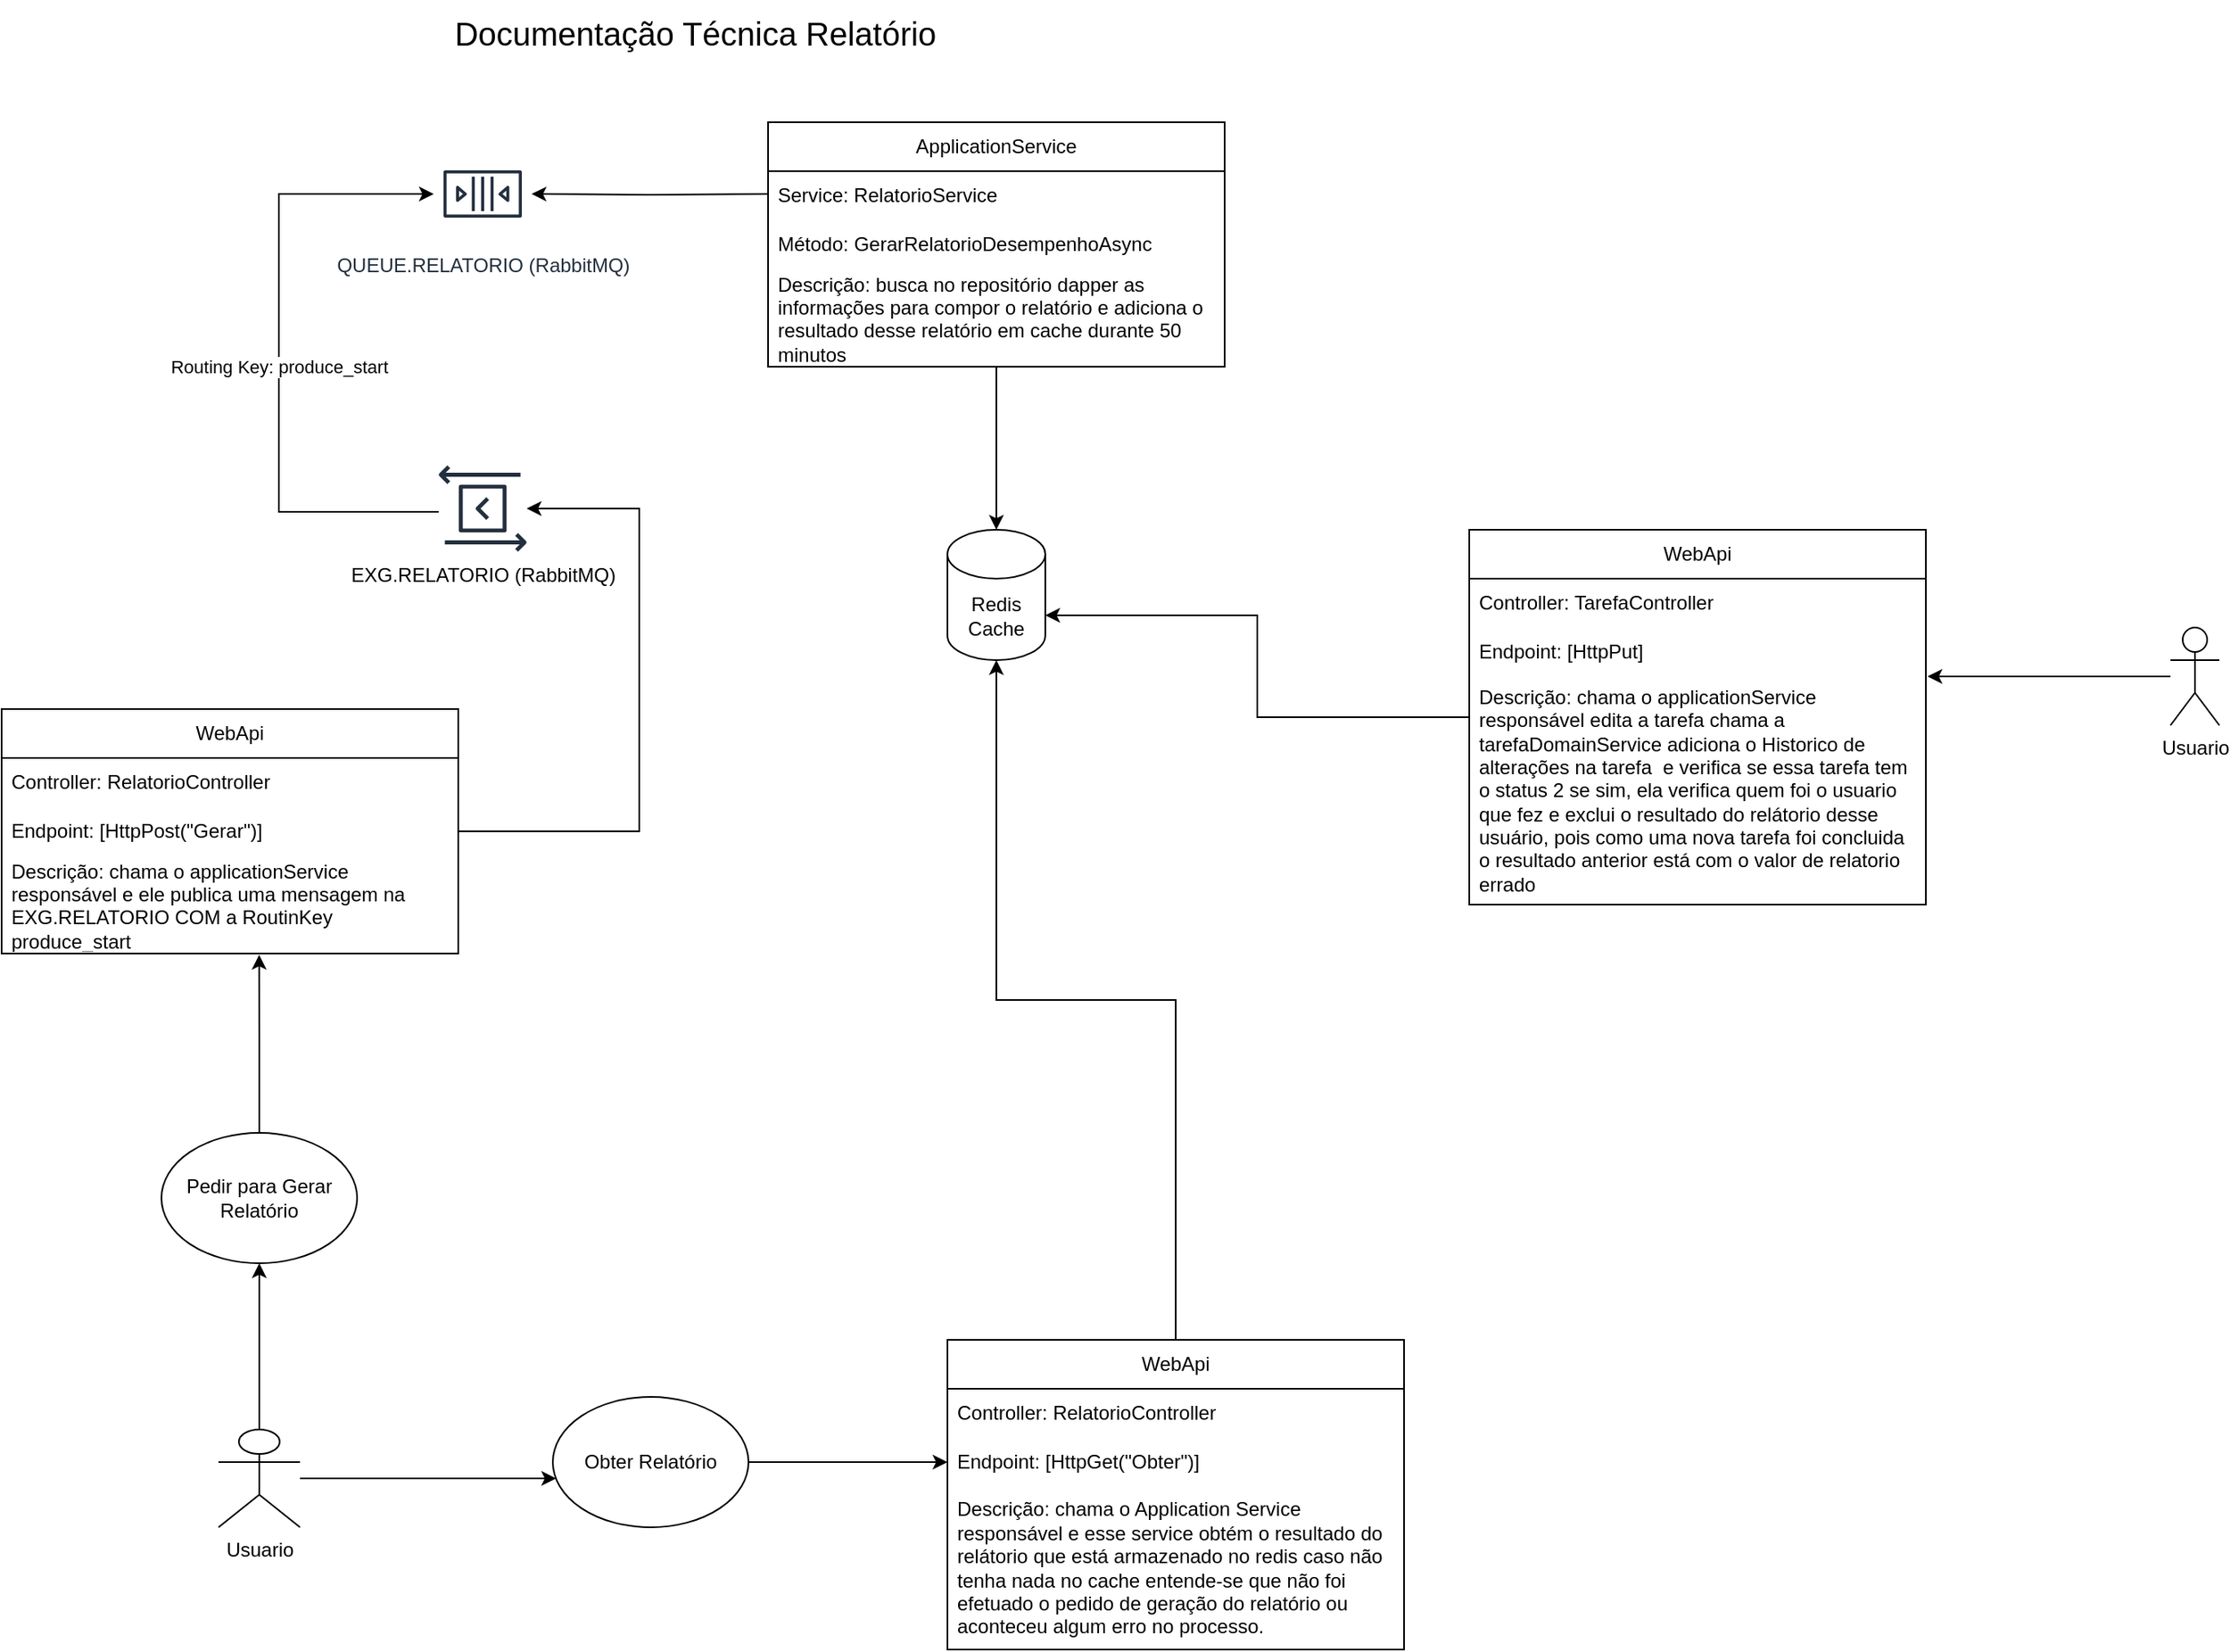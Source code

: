 <mxfile version="24.7.7">
  <diagram name="Página-1" id="fbKrgl6ex-JQyzwefEKs">
    <mxGraphModel dx="2053" dy="676" grid="1" gridSize="10" guides="1" tooltips="1" connect="1" arrows="1" fold="1" page="1" pageScale="1" pageWidth="827" pageHeight="1169" math="0" shadow="0">
      <root>
        <mxCell id="0" />
        <mxCell id="1" parent="0" />
        <mxCell id="KQILi5NAHvfBUOCa5aBi-2" value="Documentação Técnica Relatório" style="text;html=1;align=center;verticalAlign=middle;resizable=0;points=[];autosize=1;strokeColor=none;fillColor=none;fontSize=20;" parent="1" vertex="1">
          <mxGeometry x="135" y="325" width="320" height="40" as="geometry" />
        </mxCell>
        <mxCell id="KQILi5NAHvfBUOCa5aBi-5" value="" style="edgeStyle=orthogonalEdgeStyle;rounded=0;orthogonalLoop=1;jettySize=auto;html=1;" parent="1" target="KQILi5NAHvfBUOCa5aBi-4" edge="1">
          <mxGeometry relative="1" as="geometry">
            <mxPoint x="340" y="444" as="sourcePoint" />
          </mxGeometry>
        </mxCell>
        <mxCell id="KQILi5NAHvfBUOCa5aBi-4" value="QUEUE.RELATORIO (RabbitMQ)&lt;div&gt;&lt;br&gt;&lt;/div&gt;" style="sketch=0;outlineConnect=0;fontColor=#232F3E;gradientColor=none;strokeColor=#232F3E;fillColor=#ffffff;dashed=0;verticalLabelPosition=bottom;verticalAlign=top;align=center;html=1;fontSize=12;fontStyle=0;aspect=fixed;shape=mxgraph.aws4.resourceIcon;resIcon=mxgraph.aws4.queue;" parent="1" vertex="1">
          <mxGeometry x="135" y="414" width="60" height="60" as="geometry" />
        </mxCell>
        <mxCell id="KQILi5NAHvfBUOCa5aBi-9" style="edgeStyle=orthogonalEdgeStyle;rounded=0;orthogonalLoop=1;jettySize=auto;html=1;" parent="1" source="KQILi5NAHvfBUOCa5aBi-6" target="KQILi5NAHvfBUOCa5aBi-4" edge="1">
          <mxGeometry relative="1" as="geometry">
            <mxPoint x="40" y="440" as="targetPoint" />
            <Array as="points">
              <mxPoint x="40" y="639" />
              <mxPoint x="40" y="444" />
            </Array>
          </mxGeometry>
        </mxCell>
        <mxCell id="KQILi5NAHvfBUOCa5aBi-11" value="Routing Key:&amp;nbsp;produce_start" style="edgeLabel;html=1;align=center;verticalAlign=middle;resizable=0;points=[];" parent="KQILi5NAHvfBUOCa5aBi-9" vertex="1" connectable="0">
          <mxGeometry x="-0.579" y="1" relative="1" as="geometry">
            <mxPoint x="-17" y="-90" as="offset" />
          </mxGeometry>
        </mxCell>
        <mxCell id="KQILi5NAHvfBUOCa5aBi-6" value="EXG.RELATORIO (RabbitMQ)&lt;div&gt;&lt;br&gt;&lt;/div&gt;" style="sketch=0;outlineConnect=0;dashed=0;verticalLabelPosition=bottom;verticalAlign=top;align=center;html=1;fontSize=12;fontStyle=0;aspect=fixed;pointerEvents=1;shape=mxgraph.aws4.data_exchange_for_apis;fillColor=#232F3E;strokeColor=#2000BF;" parent="1" vertex="1">
          <mxGeometry x="138" y="610" width="54" height="54" as="geometry" />
        </mxCell>
        <mxCell id="KQILi5NAHvfBUOCa5aBi-28" value="" style="edgeStyle=orthogonalEdgeStyle;rounded=0;orthogonalLoop=1;jettySize=auto;html=1;" parent="1" source="KQILi5NAHvfBUOCa5aBi-14" target="KQILi5NAHvfBUOCa5aBi-27" edge="1">
          <mxGeometry relative="1" as="geometry" />
        </mxCell>
        <mxCell id="KQILi5NAHvfBUOCa5aBi-14" value="ApplicationService" style="swimlane;fontStyle=0;childLayout=stackLayout;horizontal=1;startSize=30;horizontalStack=0;resizeParent=1;resizeParentMax=0;resizeLast=0;collapsible=1;marginBottom=0;whiteSpace=wrap;html=1;" parent="1" vertex="1">
          <mxGeometry x="340" y="400" width="280" height="150" as="geometry">
            <mxRectangle x="340" y="400" width="140" height="30" as="alternateBounds" />
          </mxGeometry>
        </mxCell>
        <mxCell id="KQILi5NAHvfBUOCa5aBi-15" value="Service: RelatorioService" style="text;strokeColor=none;fillColor=none;align=left;verticalAlign=middle;spacingLeft=4;spacingRight=4;overflow=hidden;points=[[0,0.5],[1,0.5]];portConstraint=eastwest;rotatable=0;whiteSpace=wrap;html=1;" parent="KQILi5NAHvfBUOCa5aBi-14" vertex="1">
          <mxGeometry y="30" width="280" height="30" as="geometry" />
        </mxCell>
        <mxCell id="KQILi5NAHvfBUOCa5aBi-16" value="Método: GerarRelatorioDesempenhoAsync" style="text;strokeColor=none;fillColor=none;align=left;verticalAlign=middle;spacingLeft=4;spacingRight=4;overflow=hidden;points=[[0,0.5],[1,0.5]];portConstraint=eastwest;rotatable=0;whiteSpace=wrap;html=1;" parent="KQILi5NAHvfBUOCa5aBi-14" vertex="1">
          <mxGeometry y="60" width="280" height="30" as="geometry" />
        </mxCell>
        <mxCell id="KQILi5NAHvfBUOCa5aBi-26" value="Descrição: busca no repositório dapper as informações para compor o relatório e adiciona o resultado desse relatório em cache durante 50 minutos" style="text;strokeColor=none;fillColor=none;align=left;verticalAlign=middle;spacingLeft=4;spacingRight=4;overflow=hidden;points=[[0,0.5],[1,0.5]];portConstraint=eastwest;rotatable=0;whiteSpace=wrap;html=1;" parent="KQILi5NAHvfBUOCa5aBi-14" vertex="1">
          <mxGeometry y="90" width="280" height="60" as="geometry" />
        </mxCell>
        <mxCell id="KQILi5NAHvfBUOCa5aBi-27" value="Redis Cache" style="shape=cylinder3;whiteSpace=wrap;html=1;boundedLbl=1;backgroundOutline=1;size=15;fillColor=none;" parent="1" vertex="1">
          <mxGeometry x="450" y="650" width="60" height="80" as="geometry" />
        </mxCell>
        <mxCell id="KQILi5NAHvfBUOCa5aBi-49" style="edgeStyle=orthogonalEdgeStyle;rounded=0;orthogonalLoop=1;jettySize=auto;html=1;entryX=0.5;entryY=1;entryDx=0;entryDy=0;" parent="1" source="KQILi5NAHvfBUOCa5aBi-29" target="KQILi5NAHvfBUOCa5aBi-34" edge="1">
          <mxGeometry relative="1" as="geometry" />
        </mxCell>
        <mxCell id="KQILi5NAHvfBUOCa5aBi-29" value="Usuario" style="shape=umlActor;verticalLabelPosition=bottom;verticalAlign=top;html=1;outlineConnect=0;" parent="1" vertex="1">
          <mxGeometry x="3" y="1202" width="50" height="60" as="geometry" />
        </mxCell>
        <mxCell id="KQILi5NAHvfBUOCa5aBi-34" value="Pedir para Gerar Relatório" style="ellipse;whiteSpace=wrap;html=1;fillColor=none;" parent="1" vertex="1">
          <mxGeometry x="-32" y="1020" width="120" height="80" as="geometry" />
        </mxCell>
        <mxCell id="KQILi5NAHvfBUOCa5aBi-43" style="edgeStyle=orthogonalEdgeStyle;rounded=0;orthogonalLoop=1;jettySize=auto;html=1;entryX=0;entryY=0.5;entryDx=0;entryDy=0;" parent="1" source="KQILi5NAHvfBUOCa5aBi-35" target="KQILi5NAHvfBUOCa5aBi-40" edge="1">
          <mxGeometry relative="1" as="geometry" />
        </mxCell>
        <mxCell id="KQILi5NAHvfBUOCa5aBi-35" value="Obter Relatório" style="ellipse;whiteSpace=wrap;html=1;fillColor=none;" parent="1" vertex="1">
          <mxGeometry x="208" y="1182" width="120" height="80" as="geometry" />
        </mxCell>
        <mxCell id="KQILi5NAHvfBUOCa5aBi-36" style="edgeStyle=orthogonalEdgeStyle;rounded=0;orthogonalLoop=1;jettySize=auto;html=1;exitX=0.5;exitY=1;exitDx=0;exitDy=0;" parent="1" edge="1">
          <mxGeometry relative="1" as="geometry">
            <mxPoint x="28" y="1122" as="sourcePoint" />
            <mxPoint x="28" y="1122" as="targetPoint" />
          </mxGeometry>
        </mxCell>
        <mxCell id="KQILi5NAHvfBUOCa5aBi-38" value="WebApi" style="swimlane;fontStyle=0;childLayout=stackLayout;horizontal=1;startSize=30;horizontalStack=0;resizeParent=1;resizeParentMax=0;resizeLast=0;collapsible=1;marginBottom=0;whiteSpace=wrap;html=1;" parent="1" vertex="1">
          <mxGeometry x="450" y="1147" width="280" height="190" as="geometry">
            <mxRectangle x="340" y="400" width="140" height="30" as="alternateBounds" />
          </mxGeometry>
        </mxCell>
        <mxCell id="KQILi5NAHvfBUOCa5aBi-39" value="Controller: RelatorioController" style="text;strokeColor=none;fillColor=none;align=left;verticalAlign=middle;spacingLeft=4;spacingRight=4;overflow=hidden;points=[[0,0.5],[1,0.5]];portConstraint=eastwest;rotatable=0;whiteSpace=wrap;html=1;" parent="KQILi5NAHvfBUOCa5aBi-38" vertex="1">
          <mxGeometry y="30" width="280" height="30" as="geometry" />
        </mxCell>
        <mxCell id="KQILi5NAHvfBUOCa5aBi-40" value="Endpoint: [HttpGet(&quot;Obter&quot;)]" style="text;strokeColor=none;fillColor=none;align=left;verticalAlign=middle;spacingLeft=4;spacingRight=4;overflow=hidden;points=[[0,0.5],[1,0.5]];portConstraint=eastwest;rotatable=0;whiteSpace=wrap;html=1;" parent="KQILi5NAHvfBUOCa5aBi-38" vertex="1">
          <mxGeometry y="60" width="280" height="30" as="geometry" />
        </mxCell>
        <mxCell id="KQILi5NAHvfBUOCa5aBi-41" value="Descrição: chama o Application Service responsável e esse service obtém o resultado do relátorio que está armazenado no redis caso não tenha nada no cache entende-se que não foi efetuado o pedido de geração do relatório ou aconteceu algum erro no processo.&amp;nbsp;" style="text;strokeColor=none;fillColor=none;align=left;verticalAlign=middle;spacingLeft=4;spacingRight=4;overflow=hidden;points=[[0,0.5],[1,0.5]];portConstraint=eastwest;rotatable=0;whiteSpace=wrap;html=1;" parent="KQILi5NAHvfBUOCa5aBi-38" vertex="1">
          <mxGeometry y="90" width="280" height="100" as="geometry" />
        </mxCell>
        <mxCell id="KQILi5NAHvfBUOCa5aBi-42" style="edgeStyle=orthogonalEdgeStyle;rounded=0;orthogonalLoop=1;jettySize=auto;html=1;entryX=0.017;entryY=0.625;entryDx=0;entryDy=0;entryPerimeter=0;" parent="1" source="KQILi5NAHvfBUOCa5aBi-29" target="KQILi5NAHvfBUOCa5aBi-35" edge="1">
          <mxGeometry relative="1" as="geometry" />
        </mxCell>
        <mxCell id="KQILi5NAHvfBUOCa5aBi-44" style="edgeStyle=orthogonalEdgeStyle;rounded=0;orthogonalLoop=1;jettySize=auto;html=1;entryX=0.5;entryY=1;entryDx=0;entryDy=0;entryPerimeter=0;" parent="1" source="KQILi5NAHvfBUOCa5aBi-38" target="KQILi5NAHvfBUOCa5aBi-27" edge="1">
          <mxGeometry relative="1" as="geometry" />
        </mxCell>
        <mxCell id="KQILi5NAHvfBUOCa5aBi-52" style="edgeStyle=orthogonalEdgeStyle;rounded=0;orthogonalLoop=1;jettySize=auto;html=1;" parent="1" source="KQILi5NAHvfBUOCa5aBi-45" target="KQILi5NAHvfBUOCa5aBi-6" edge="1">
          <mxGeometry relative="1" as="geometry">
            <mxPoint x="260" y="640" as="targetPoint" />
            <Array as="points">
              <mxPoint x="261" y="835" />
              <mxPoint x="261" y="637" />
            </Array>
          </mxGeometry>
        </mxCell>
        <mxCell id="KQILi5NAHvfBUOCa5aBi-45" value="WebApi" style="swimlane;fontStyle=0;childLayout=stackLayout;horizontal=1;startSize=30;horizontalStack=0;resizeParent=1;resizeParentMax=0;resizeLast=0;collapsible=1;marginBottom=0;whiteSpace=wrap;html=1;" parent="1" vertex="1">
          <mxGeometry x="-130" y="760" width="280" height="150" as="geometry">
            <mxRectangle x="340" y="400" width="140" height="30" as="alternateBounds" />
          </mxGeometry>
        </mxCell>
        <mxCell id="KQILi5NAHvfBUOCa5aBi-46" value="Controller: RelatorioController" style="text;strokeColor=none;fillColor=none;align=left;verticalAlign=middle;spacingLeft=4;spacingRight=4;overflow=hidden;points=[[0,0.5],[1,0.5]];portConstraint=eastwest;rotatable=0;whiteSpace=wrap;html=1;" parent="KQILi5NAHvfBUOCa5aBi-45" vertex="1">
          <mxGeometry y="30" width="280" height="30" as="geometry" />
        </mxCell>
        <mxCell id="KQILi5NAHvfBUOCa5aBi-47" value="Endpoint: [HttpPost(&quot;Gerar&quot;)]" style="text;strokeColor=none;fillColor=none;align=left;verticalAlign=middle;spacingLeft=4;spacingRight=4;overflow=hidden;points=[[0,0.5],[1,0.5]];portConstraint=eastwest;rotatable=0;whiteSpace=wrap;html=1;" parent="KQILi5NAHvfBUOCa5aBi-45" vertex="1">
          <mxGeometry y="60" width="280" height="30" as="geometry" />
        </mxCell>
        <mxCell id="KQILi5NAHvfBUOCa5aBi-48" value="Descrição: chama o applicationService responsável e ele publica uma mensagem na EXG.RELATORIO COM a RoutinKey produce_start" style="text;strokeColor=none;fillColor=none;align=left;verticalAlign=middle;spacingLeft=4;spacingRight=4;overflow=hidden;points=[[0,0.5],[1,0.5]];portConstraint=eastwest;rotatable=0;whiteSpace=wrap;html=1;" parent="KQILi5NAHvfBUOCa5aBi-45" vertex="1">
          <mxGeometry y="90" width="280" height="60" as="geometry" />
        </mxCell>
        <mxCell id="KQILi5NAHvfBUOCa5aBi-53" style="edgeStyle=orthogonalEdgeStyle;rounded=0;orthogonalLoop=1;jettySize=auto;html=1;entryX=0.564;entryY=1.013;entryDx=0;entryDy=0;entryPerimeter=0;" parent="1" source="KQILi5NAHvfBUOCa5aBi-34" target="KQILi5NAHvfBUOCa5aBi-48" edge="1">
          <mxGeometry relative="1" as="geometry" />
        </mxCell>
        <mxCell id="hU1-6k0qNK0cZzrjsmU0-1" value="Usuario" style="shape=umlActor;verticalLabelPosition=bottom;verticalAlign=top;html=1;outlineConnect=0;" vertex="1" parent="1">
          <mxGeometry x="1200" y="710" width="30" height="60" as="geometry" />
        </mxCell>
        <mxCell id="hU1-6k0qNK0cZzrjsmU0-6" value="WebApi" style="swimlane;fontStyle=0;childLayout=stackLayout;horizontal=1;startSize=30;horizontalStack=0;resizeParent=1;resizeParentMax=0;resizeLast=0;collapsible=1;marginBottom=0;whiteSpace=wrap;html=1;" vertex="1" parent="1">
          <mxGeometry x="770" y="650" width="280" height="230" as="geometry">
            <mxRectangle x="340" y="400" width="140" height="30" as="alternateBounds" />
          </mxGeometry>
        </mxCell>
        <mxCell id="hU1-6k0qNK0cZzrjsmU0-7" value="Controller: TarefaController" style="text;strokeColor=none;fillColor=none;align=left;verticalAlign=middle;spacingLeft=4;spacingRight=4;overflow=hidden;points=[[0,0.5],[1,0.5]];portConstraint=eastwest;rotatable=0;whiteSpace=wrap;html=1;" vertex="1" parent="hU1-6k0qNK0cZzrjsmU0-6">
          <mxGeometry y="30" width="280" height="30" as="geometry" />
        </mxCell>
        <mxCell id="hU1-6k0qNK0cZzrjsmU0-8" value="Endpoint: [HttpPut]" style="text;strokeColor=none;fillColor=none;align=left;verticalAlign=middle;spacingLeft=4;spacingRight=4;overflow=hidden;points=[[0,0.5],[1,0.5]];portConstraint=eastwest;rotatable=0;whiteSpace=wrap;html=1;" vertex="1" parent="hU1-6k0qNK0cZzrjsmU0-6">
          <mxGeometry y="60" width="280" height="30" as="geometry" />
        </mxCell>
        <mxCell id="hU1-6k0qNK0cZzrjsmU0-9" value="Descrição: chama o applicationService responsável edita a tarefa chama a tarefaDomainService adiciona o Historico de alterações na tarefa&amp;nbsp; e verifica se essa tarefa tem o status 2 se sim, ela verifica quem foi o usuario que fez e exclui o resultado do relátorio desse usuário, pois como uma nova tarefa foi concluida o resultado anterior está com o valor de relatorio errado" style="text;strokeColor=none;fillColor=none;align=left;verticalAlign=middle;spacingLeft=4;spacingRight=4;overflow=hidden;points=[[0,0.5],[1,0.5]];portConstraint=eastwest;rotatable=0;whiteSpace=wrap;html=1;" vertex="1" parent="hU1-6k0qNK0cZzrjsmU0-6">
          <mxGeometry y="90" width="280" height="140" as="geometry" />
        </mxCell>
        <mxCell id="hU1-6k0qNK0cZzrjsmU0-11" style="edgeStyle=orthogonalEdgeStyle;rounded=0;orthogonalLoop=1;jettySize=auto;html=1;" edge="1" parent="1" source="hU1-6k0qNK0cZzrjsmU0-1">
          <mxGeometry relative="1" as="geometry">
            <mxPoint x="1051" y="740" as="targetPoint" />
          </mxGeometry>
        </mxCell>
        <mxCell id="hU1-6k0qNK0cZzrjsmU0-14" style="edgeStyle=orthogonalEdgeStyle;rounded=0;orthogonalLoop=1;jettySize=auto;html=1;entryX=1;entryY=0;entryDx=0;entryDy=52.5;entryPerimeter=0;" edge="1" parent="1" source="hU1-6k0qNK0cZzrjsmU0-6" target="KQILi5NAHvfBUOCa5aBi-27">
          <mxGeometry relative="1" as="geometry" />
        </mxCell>
        <mxCell id="hU1-6k0qNK0cZzrjsmU0-18" value="" style="shape=image;html=1;verticalAlign=top;verticalLabelPosition=bottom;labelBackgroundColor=#ffffff;imageAspect=0;aspect=fixed;image=https://cdn4.iconfinder.com/data/icons/evil-icons-user-interface/64/basket-128.png" vertex="1" parent="1">
          <mxGeometry x="560" y="660" width="38" height="38" as="geometry" />
        </mxCell>
      </root>
    </mxGraphModel>
  </diagram>
</mxfile>
